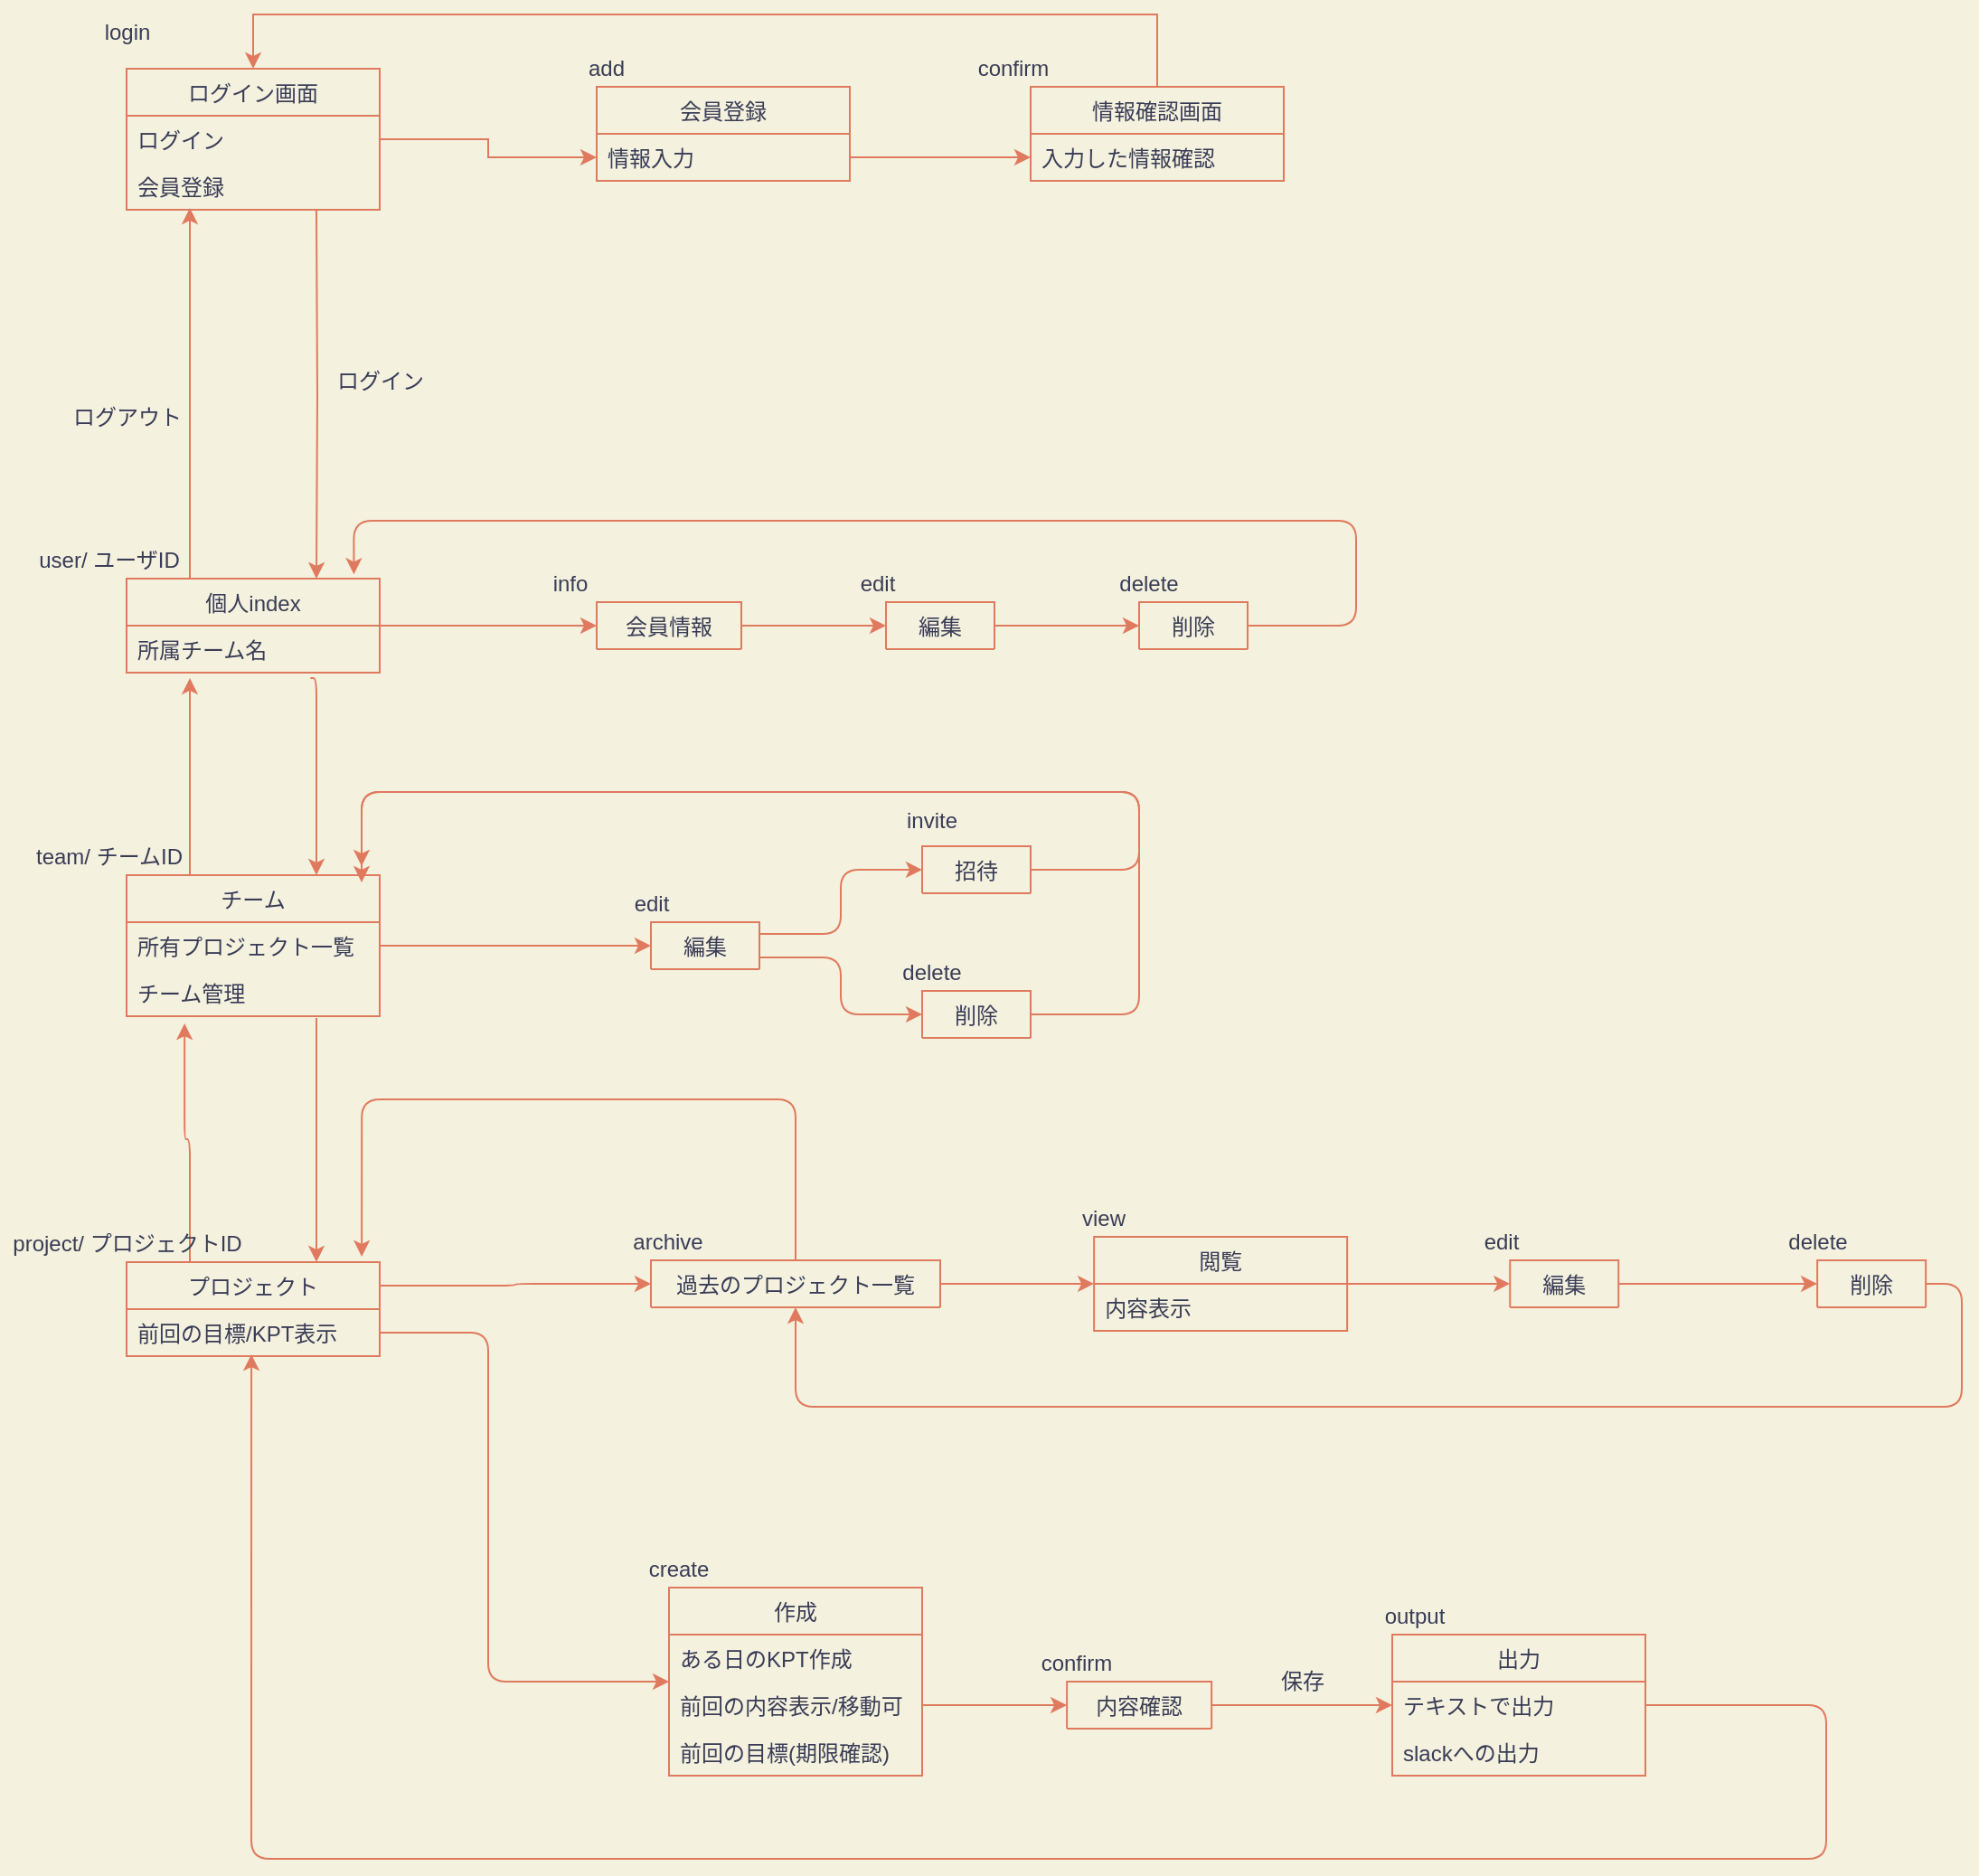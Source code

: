 <mxfile version="13.10.0" type="embed">
    <diagram id="NV9UUQbMWJkz0p1Xj6I1" name="Page-1">
        <mxGraphModel dx="827" dy="719" grid="1" gridSize="10" guides="1" tooltips="1" connect="1" arrows="1" fold="1" page="1" pageScale="1" pageWidth="827" pageHeight="1169" background="#F4F1DE" math="0" shadow="0">
            <root>
                <mxCell id="0"/>
                <mxCell id="1" parent="0"/>
                <mxCell id="21" style="edgeStyle=orthogonalEdgeStyle;rounded=0;orthogonalLoop=1;jettySize=auto;html=1;entryX=0.75;entryY=0;entryDx=0;entryDy=0;strokeColor=#E07A5F;fontColor=#393C56;labelBackgroundColor=#F4F1DE;" parent="1" target="6" edge="1">
                    <mxGeometry relative="1" as="geometry">
                        <mxPoint x="195" y="178" as="sourcePoint"/>
                        <Array as="points"/>
                    </mxGeometry>
                </mxCell>
                <mxCell id="2" value="ログイン画面" style="swimlane;fontStyle=0;childLayout=stackLayout;horizontal=1;startSize=26;fillColor=none;horizontalStack=0;resizeParent=1;resizeParentMax=0;resizeLast=0;collapsible=1;marginBottom=0;strokeColor=#E07A5F;fontColor=#393C56;" parent="1" vertex="1">
                    <mxGeometry x="90" y="100" width="140" height="78" as="geometry"/>
                </mxCell>
                <mxCell id="3" value="ログイン" style="text;strokeColor=none;fillColor=none;align=left;verticalAlign=top;spacingLeft=4;spacingRight=4;overflow=hidden;rotatable=0;points=[[0,0.5],[1,0.5]];portConstraint=eastwest;fontColor=#393C56;" parent="2" vertex="1">
                    <mxGeometry y="26" width="140" height="26" as="geometry"/>
                </mxCell>
                <mxCell id="4" value="会員登録" style="text;strokeColor=none;fillColor=none;align=left;verticalAlign=top;spacingLeft=4;spacingRight=4;overflow=hidden;rotatable=0;points=[[0,0.5],[1,0.5]];portConstraint=eastwest;fontColor=#393C56;" parent="2" vertex="1">
                    <mxGeometry y="52" width="140" height="26" as="geometry"/>
                </mxCell>
                <mxCell id="198" style="edgeStyle=orthogonalEdgeStyle;rounded=0;orthogonalLoop=1;jettySize=auto;html=1;exitX=0.25;exitY=0;exitDx=0;exitDy=0;entryX=0.25;entryY=0.962;entryDx=0;entryDy=0;entryPerimeter=0;strokeColor=#E07A5F;fontColor=#393C56;labelBackgroundColor=#F4F1DE;" parent="1" source="6" target="4" edge="1">
                    <mxGeometry relative="1" as="geometry"/>
                </mxCell>
                <mxCell id="337" style="edgeStyle=orthogonalEdgeStyle;curved=0;rounded=1;sketch=0;orthogonalLoop=1;jettySize=auto;html=1;exitX=1;exitY=0.5;exitDx=0;exitDy=0;strokeColor=#E07A5F;fillColor=#F2CC8F;fontColor=#393C56;labelBackgroundColor=#F4F1DE;" parent="1" source="6" target="275" edge="1">
                    <mxGeometry relative="1" as="geometry"/>
                </mxCell>
                <mxCell id="341" style="edgeStyle=orthogonalEdgeStyle;curved=0;rounded=1;sketch=0;orthogonalLoop=1;jettySize=auto;html=1;entryX=0.75;entryY=0;entryDx=0;entryDy=0;strokeColor=#E07A5F;fillColor=#F2CC8F;fontColor=#393C56;exitX=0.726;exitY=1.115;exitDx=0;exitDy=0;exitPerimeter=0;labelBackgroundColor=#F4F1DE;" parent="1" source="261" target="262" edge="1">
                    <mxGeometry relative="1" as="geometry">
                        <Array as="points">
                            <mxPoint x="195" y="437"/>
                        </Array>
                    </mxGeometry>
                </mxCell>
                <mxCell id="6" value="個人index" style="swimlane;fontStyle=0;childLayout=stackLayout;horizontal=1;startSize=26;fillColor=none;horizontalStack=0;resizeParent=1;resizeParentMax=0;resizeLast=0;collapsible=1;marginBottom=0;strokeColor=#E07A5F;fontColor=#393C56;" parent="1" vertex="1">
                    <mxGeometry x="90" y="382" width="140" height="52" as="geometry"/>
                </mxCell>
                <mxCell id="261" value="所属チーム名" style="text;strokeColor=none;fillColor=none;align=left;verticalAlign=top;spacingLeft=4;spacingRight=4;overflow=hidden;rotatable=0;points=[[0,0.5],[1,0.5]];portConstraint=eastwest;fontColor=#393C56;" parent="6" vertex="1">
                    <mxGeometry y="26" width="140" height="26" as="geometry"/>
                </mxCell>
                <mxCell id="10" value="会員登録" style="swimlane;fontStyle=0;childLayout=stackLayout;horizontal=1;startSize=26;fillColor=none;horizontalStack=0;resizeParent=1;resizeParentMax=0;resizeLast=0;collapsible=1;marginBottom=0;strokeColor=#E07A5F;fontColor=#393C56;" parent="1" vertex="1">
                    <mxGeometry x="350" y="110" width="140" height="52" as="geometry"/>
                </mxCell>
                <mxCell id="11" value="情報入力" style="text;strokeColor=none;fillColor=none;align=left;verticalAlign=top;spacingLeft=4;spacingRight=4;overflow=hidden;rotatable=0;points=[[0,0.5],[1,0.5]];portConstraint=eastwest;fontColor=#393C56;" parent="10" vertex="1">
                    <mxGeometry y="26" width="140" height="26" as="geometry"/>
                </mxCell>
                <mxCell id="20" style="edgeStyle=orthogonalEdgeStyle;rounded=0;orthogonalLoop=1;jettySize=auto;html=1;exitX=0.5;exitY=0;exitDx=0;exitDy=0;entryX=0.5;entryY=0;entryDx=0;entryDy=0;strokeColor=#E07A5F;fontColor=#393C56;labelBackgroundColor=#F4F1DE;" parent="1" source="14" target="2" edge="1">
                    <mxGeometry relative="1" as="geometry">
                        <Array as="points">
                            <mxPoint x="660" y="70"/>
                            <mxPoint x="160" y="70"/>
                        </Array>
                    </mxGeometry>
                </mxCell>
                <mxCell id="14" value="情報確認画面" style="swimlane;fontStyle=0;childLayout=stackLayout;horizontal=1;startSize=26;fillColor=none;horizontalStack=0;resizeParent=1;resizeParentMax=0;resizeLast=0;collapsible=1;marginBottom=0;strokeColor=#E07A5F;fontColor=#393C56;" parent="1" vertex="1">
                    <mxGeometry x="590" y="110" width="140" height="52" as="geometry"/>
                </mxCell>
                <mxCell id="15" value="入力した情報確認" style="text;strokeColor=none;fillColor=none;align=left;verticalAlign=top;spacingLeft=4;spacingRight=4;overflow=hidden;rotatable=0;points=[[0,0.5],[1,0.5]];portConstraint=eastwest;fontColor=#393C56;" parent="14" vertex="1">
                    <mxGeometry y="26" width="140" height="26" as="geometry"/>
                </mxCell>
                <mxCell id="18" style="edgeStyle=orthogonalEdgeStyle;rounded=0;orthogonalLoop=1;jettySize=auto;html=1;exitX=1;exitY=0.5;exitDx=0;exitDy=0;entryX=0;entryY=0.5;entryDx=0;entryDy=0;strokeColor=#E07A5F;fontColor=#393C56;labelBackgroundColor=#F4F1DE;" parent="1" source="3" target="11" edge="1">
                    <mxGeometry relative="1" as="geometry"/>
                </mxCell>
                <mxCell id="19" style="edgeStyle=orthogonalEdgeStyle;rounded=0;orthogonalLoop=1;jettySize=auto;html=1;exitX=1;exitY=0.5;exitDx=0;exitDy=0;entryX=0;entryY=0.5;entryDx=0;entryDy=0;strokeColor=#E07A5F;fontColor=#393C56;labelBackgroundColor=#F4F1DE;" parent="1" source="11" target="15" edge="1">
                    <mxGeometry relative="1" as="geometry"/>
                </mxCell>
                <mxCell id="348" style="edgeStyle=orthogonalEdgeStyle;curved=0;rounded=1;sketch=0;orthogonalLoop=1;jettySize=auto;html=1;exitX=1;exitY=0.25;exitDx=0;exitDy=0;entryX=0;entryY=0.5;entryDx=0;entryDy=0;strokeColor=#E07A5F;fillColor=#F2CC8F;fontColor=#393C56;labelBackgroundColor=#F4F1DE;" parent="1" source="22" target="237" edge="1">
                    <mxGeometry relative="1" as="geometry"/>
                </mxCell>
                <mxCell id="359" style="edgeStyle=orthogonalEdgeStyle;curved=0;rounded=1;sketch=0;orthogonalLoop=1;jettySize=auto;html=1;exitX=0.25;exitY=0;exitDx=0;exitDy=0;strokeColor=#E07A5F;fillColor=#F2CC8F;fontColor=#393C56;entryX=0.229;entryY=1.154;entryDx=0;entryDy=0;entryPerimeter=0;labelBackgroundColor=#F4F1DE;" parent="1" source="22" target="263" edge="1">
                    <mxGeometry relative="1" as="geometry">
                        <mxPoint x="120" y="640" as="targetPoint"/>
                        <Array as="points">
                            <mxPoint x="125" y="692"/>
                            <mxPoint x="122" y="692"/>
                        </Array>
                    </mxGeometry>
                </mxCell>
                <mxCell id="22" value="プロジェクト" style="swimlane;fontStyle=0;childLayout=stackLayout;horizontal=1;startSize=26;fillColor=none;horizontalStack=0;resizeParent=1;resizeParentMax=0;resizeLast=0;collapsible=1;marginBottom=0;strokeColor=#E07A5F;fontColor=#393C56;" parent="1" vertex="1">
                    <mxGeometry x="90" y="760" width="140" height="52" as="geometry"/>
                </mxCell>
                <mxCell id="25" value="前回の目標/KPT表示" style="text;strokeColor=none;fillColor=none;align=left;verticalAlign=top;spacingLeft=4;spacingRight=4;overflow=hidden;rotatable=0;points=[[0,0.5],[1,0.5]];portConstraint=eastwest;fontColor=#393C56;" parent="22" vertex="1">
                    <mxGeometry y="26" width="140" height="26" as="geometry"/>
                </mxCell>
                <mxCell id="161" value="ログイン" style="text;html=1;align=center;verticalAlign=middle;resizable=0;points=[];autosize=1;fontColor=#393C56;" parent="1" vertex="1">
                    <mxGeometry x="200" y="263" width="60" height="20" as="geometry"/>
                </mxCell>
                <mxCell id="357" style="edgeStyle=orthogonalEdgeStyle;curved=0;rounded=1;sketch=0;orthogonalLoop=1;jettySize=auto;html=1;entryX=0.493;entryY=0.962;entryDx=0;entryDy=0;entryPerimeter=0;strokeColor=#E07A5F;fillColor=#F2CC8F;fontColor=#393C56;labelBackgroundColor=#F4F1DE;" parent="1" source="166" target="25" edge="1">
                    <mxGeometry relative="1" as="geometry">
                        <Array as="points">
                            <mxPoint x="1030" y="1090"/>
                            <mxPoint x="159" y="1090"/>
                        </Array>
                    </mxGeometry>
                </mxCell>
                <mxCell id="166" value="出力" style="swimlane;fontStyle=0;childLayout=stackLayout;horizontal=1;startSize=26;fillColor=none;horizontalStack=0;resizeParent=1;resizeParentMax=0;resizeLast=0;collapsible=1;marginBottom=0;strokeColor=#E07A5F;fontColor=#393C56;" parent="1" vertex="1">
                    <mxGeometry x="790" y="966" width="140" height="78" as="geometry"/>
                </mxCell>
                <mxCell id="167" value="テキストで出力" style="text;strokeColor=none;fillColor=none;align=left;verticalAlign=top;spacingLeft=4;spacingRight=4;overflow=hidden;rotatable=0;points=[[0,0.5],[1,0.5]];portConstraint=eastwest;fontColor=#393C56;" parent="166" vertex="1">
                    <mxGeometry y="26" width="140" height="26" as="geometry"/>
                </mxCell>
                <mxCell id="260" value="slackへの出力" style="text;strokeColor=none;fillColor=none;align=left;verticalAlign=top;spacingLeft=4;spacingRight=4;overflow=hidden;rotatable=0;points=[[0,0.5],[1,0.5]];portConstraint=eastwest;fontColor=#393C56;" parent="166" vertex="1">
                    <mxGeometry y="52" width="140" height="26" as="geometry"/>
                </mxCell>
                <mxCell id="325" style="edgeStyle=orthogonalEdgeStyle;curved=0;rounded=1;sketch=0;orthogonalLoop=1;jettySize=auto;html=1;exitX=1;exitY=0.5;exitDx=0;exitDy=0;entryX=0;entryY=0.5;entryDx=0;entryDy=0;strokeColor=#E07A5F;fillColor=#F2CC8F;fontColor=#393C56;labelBackgroundColor=#F4F1DE;" parent="1" source="173" target="181" edge="1">
                    <mxGeometry relative="1" as="geometry"/>
                </mxCell>
                <mxCell id="173" value="編集" style="swimlane;fontStyle=0;childLayout=stackLayout;horizontal=1;startSize=26;fillColor=none;horizontalStack=0;resizeParent=1;resizeParentMax=0;resizeLast=0;collapsible=1;marginBottom=0;strokeColor=#E07A5F;fontColor=#393C56;" parent="1" vertex="1" collapsed="1">
                    <mxGeometry x="855.14" y="758.97" width="60" height="26" as="geometry">
                        <mxRectangle x="950" y="320" width="140" height="52" as="alternateBounds"/>
                    </mxGeometry>
                </mxCell>
                <mxCell id="324" style="edgeStyle=orthogonalEdgeStyle;curved=0;rounded=1;sketch=0;orthogonalLoop=1;jettySize=auto;html=1;exitX=1;exitY=0.5;exitDx=0;exitDy=0;entryX=0;entryY=0.5;entryDx=0;entryDy=0;strokeColor=#E07A5F;fillColor=#F2CC8F;fontColor=#393C56;labelBackgroundColor=#F4F1DE;" parent="1" source="177" target="173" edge="1">
                    <mxGeometry relative="1" as="geometry"/>
                </mxCell>
                <mxCell id="177" value="閲覧" style="swimlane;fontStyle=0;childLayout=stackLayout;horizontal=1;startSize=26;fillColor=none;horizontalStack=0;resizeParent=1;resizeParentMax=0;resizeLast=0;collapsible=1;marginBottom=0;strokeColor=#E07A5F;fontColor=#393C56;" parent="1" vertex="1">
                    <mxGeometry x="625.07" y="745.97" width="140" height="52" as="geometry"/>
                </mxCell>
                <mxCell id="218" value="内容表示" style="text;strokeColor=none;fillColor=none;align=left;verticalAlign=top;spacingLeft=4;spacingRight=4;overflow=hidden;rotatable=0;points=[[0,0.5],[1,0.5]];portConstraint=eastwest;fontColor=#393C56;" parent="177" vertex="1">
                    <mxGeometry y="26" width="140" height="26" as="geometry"/>
                </mxCell>
                <mxCell id="383" style="edgeStyle=orthogonalEdgeStyle;curved=0;rounded=1;sketch=0;orthogonalLoop=1;jettySize=auto;html=1;exitX=1;exitY=0.5;exitDx=0;exitDy=0;entryX=0.5;entryY=1;entryDx=0;entryDy=0;strokeColor=#E07A5F;fillColor=#F2CC8F;fontColor=#393C56;" edge="1" parent="1" source="181" target="237">
                    <mxGeometry relative="1" as="geometry">
                        <Array as="points">
                            <mxPoint x="1105" y="772"/>
                            <mxPoint x="1105" y="840"/>
                            <mxPoint x="460" y="840"/>
                        </Array>
                    </mxGeometry>
                </mxCell>
                <mxCell id="181" value="削除" style="swimlane;fontStyle=0;childLayout=stackLayout;horizontal=1;startSize=26;fillColor=none;horizontalStack=0;resizeParent=1;resizeParentMax=0;resizeLast=0;collapsible=1;marginBottom=0;strokeColor=#E07A5F;fontColor=#393C56;" parent="1" vertex="1" collapsed="1">
                    <mxGeometry x="1025.07" y="758.97" width="60" height="26" as="geometry">
                        <mxRectangle x="950" y="430" width="140" height="52" as="alternateBounds"/>
                    </mxGeometry>
                </mxCell>
                <mxCell id="199" value="ログアウト" style="text;html=1;align=center;verticalAlign=middle;resizable=0;points=[];autosize=1;fontColor=#393C56;" parent="1" vertex="1">
                    <mxGeometry x="50" y="283" width="80" height="20" as="geometry"/>
                </mxCell>
                <mxCell id="221" value="作成" style="swimlane;fontStyle=0;childLayout=stackLayout;horizontal=1;startSize=26;fillColor=none;horizontalStack=0;resizeParent=1;resizeParentMax=0;resizeLast=0;collapsible=1;marginBottom=0;rounded=0;sketch=0;strokeColor=#E07A5F;fontColor=#393C56;" parent="1" vertex="1">
                    <mxGeometry x="390" y="940" width="140" height="104" as="geometry"/>
                </mxCell>
                <mxCell id="222" value="ある日のKPT作成" style="text;strokeColor=none;fillColor=none;align=left;verticalAlign=top;spacingLeft=4;spacingRight=4;overflow=hidden;rotatable=0;points=[[0,0.5],[1,0.5]];portConstraint=eastwest;fontColor=#393C56;" parent="221" vertex="1">
                    <mxGeometry y="26" width="140" height="26" as="geometry"/>
                </mxCell>
                <mxCell id="228" value="前回の内容表示/移動可" style="text;strokeColor=none;fillColor=none;align=left;verticalAlign=top;spacingLeft=4;spacingRight=4;overflow=hidden;rotatable=0;points=[[0,0.5],[1,0.5]];portConstraint=eastwest;fontColor=#393C56;" parent="221" vertex="1">
                    <mxGeometry y="52" width="140" height="26" as="geometry"/>
                </mxCell>
                <mxCell id="229" value="前回の目標(期限確認)" style="text;strokeColor=none;fillColor=none;align=left;verticalAlign=top;spacingLeft=4;spacingRight=4;overflow=hidden;rotatable=0;points=[[0,0.5],[1,0.5]];portConstraint=eastwest;fontColor=#393C56;" parent="221" vertex="1">
                    <mxGeometry y="78" width="140" height="26" as="geometry"/>
                </mxCell>
                <mxCell id="380" style="edgeStyle=orthogonalEdgeStyle;curved=0;rounded=1;sketch=0;orthogonalLoop=1;jettySize=auto;html=1;exitX=1;exitY=0.5;exitDx=0;exitDy=0;entryX=0;entryY=0.5;entryDx=0;entryDy=0;strokeColor=#E07A5F;fillColor=#F2CC8F;fontColor=#393C56;" edge="1" parent="1" source="231" target="167">
                    <mxGeometry relative="1" as="geometry"/>
                </mxCell>
                <mxCell id="231" value="内容確認" style="swimlane;fontStyle=0;childLayout=stackLayout;horizontal=1;startSize=26;fillColor=none;horizontalStack=0;resizeParent=1;resizeParentMax=0;resizeLast=0;collapsible=1;marginBottom=0;rounded=0;sketch=0;strokeColor=#E07A5F;fontColor=#393C56;" parent="1" vertex="1" collapsed="1">
                    <mxGeometry x="610.07" y="992" width="80" height="26" as="geometry">
                        <mxRectangle x="940" y="609" width="140" height="52" as="alternateBounds"/>
                    </mxGeometry>
                </mxCell>
                <mxCell id="355" style="edgeStyle=orthogonalEdgeStyle;curved=0;rounded=1;sketch=0;orthogonalLoop=1;jettySize=auto;html=1;exitX=0.5;exitY=0;exitDx=0;exitDy=0;entryX=0.929;entryY=-0.058;entryDx=0;entryDy=0;entryPerimeter=0;strokeColor=#E07A5F;fillColor=#F2CC8F;fontColor=#393C56;labelBackgroundColor=#F4F1DE;" parent="1" source="237" target="22" edge="1">
                    <mxGeometry relative="1" as="geometry">
                        <Array as="points">
                            <mxPoint x="460" y="670"/>
                            <mxPoint x="220" y="670"/>
                        </Array>
                    </mxGeometry>
                </mxCell>
                <mxCell id="382" style="edgeStyle=orthogonalEdgeStyle;curved=0;rounded=1;sketch=0;orthogonalLoop=1;jettySize=auto;html=1;exitX=1;exitY=0.5;exitDx=0;exitDy=0;entryX=0;entryY=0.5;entryDx=0;entryDy=0;strokeColor=#E07A5F;fillColor=#F2CC8F;fontColor=#393C56;" edge="1" parent="1" source="237" target="177">
                    <mxGeometry relative="1" as="geometry"/>
                </mxCell>
                <mxCell id="237" value="過去のプロジェクト一覧" style="swimlane;fontStyle=0;childLayout=stackLayout;horizontal=1;startSize=26;fillColor=none;horizontalStack=0;resizeParent=1;resizeParentMax=0;resizeLast=0;collapsible=1;marginBottom=0;rounded=0;sketch=0;strokeColor=#E07A5F;fontColor=#393C56;" parent="1" vertex="1" collapsed="1">
                    <mxGeometry x="380.0" y="759" width="160" height="26" as="geometry">
                        <mxRectangle x="380" y="250" width="140" height="52" as="alternateBounds"/>
                    </mxGeometry>
                </mxCell>
                <mxCell id="342" style="edgeStyle=orthogonalEdgeStyle;curved=0;rounded=1;sketch=0;orthogonalLoop=1;jettySize=auto;html=1;exitX=0.25;exitY=0;exitDx=0;exitDy=0;entryX=0.25;entryY=1.115;entryDx=0;entryDy=0;entryPerimeter=0;strokeColor=#E07A5F;fillColor=#F2CC8F;fontColor=#393C56;labelBackgroundColor=#F4F1DE;" parent="1" source="262" target="261" edge="1">
                    <mxGeometry relative="1" as="geometry">
                        <Array as="points">
                            <mxPoint x="125" y="460"/>
                            <mxPoint x="125" y="460"/>
                        </Array>
                    </mxGeometry>
                </mxCell>
                <mxCell id="358" style="edgeStyle=orthogonalEdgeStyle;curved=0;rounded=1;sketch=0;orthogonalLoop=1;jettySize=auto;html=1;entryX=0.75;entryY=0;entryDx=0;entryDy=0;strokeColor=#E07A5F;fillColor=#F2CC8F;fontColor=#393C56;exitX=0.75;exitY=1.038;exitDx=0;exitDy=0;exitPerimeter=0;labelBackgroundColor=#F4F1DE;" parent="1" source="263" target="22" edge="1">
                    <mxGeometry relative="1" as="geometry"/>
                </mxCell>
                <mxCell id="262" value="チーム" style="swimlane;fontStyle=0;childLayout=stackLayout;horizontal=1;startSize=26;fillColor=none;horizontalStack=0;resizeParent=1;resizeParentMax=0;resizeLast=0;collapsible=1;marginBottom=0;rounded=0;sketch=0;strokeColor=#E07A5F;fontColor=#393C56;" parent="1" vertex="1">
                    <mxGeometry x="90" y="546" width="140" height="78" as="geometry"/>
                </mxCell>
                <mxCell id="267" value="所有プロジェクト一覧" style="text;strokeColor=none;fillColor=none;align=left;verticalAlign=top;spacingLeft=4;spacingRight=4;overflow=hidden;rotatable=0;points=[[0,0.5],[1,0.5]];portConstraint=eastwest;fontColor=#393C56;" parent="262" vertex="1">
                    <mxGeometry y="26" width="140" height="26" as="geometry"/>
                </mxCell>
                <mxCell id="263" value="チーム管理" style="text;strokeColor=none;fillColor=none;align=left;verticalAlign=top;spacingLeft=4;spacingRight=4;overflow=hidden;rotatable=0;points=[[0,0.5],[1,0.5]];portConstraint=eastwest;fontColor=#393C56;" parent="262" vertex="1">
                    <mxGeometry y="52" width="140" height="26" as="geometry"/>
                </mxCell>
                <mxCell id="338" style="edgeStyle=orthogonalEdgeStyle;curved=0;rounded=1;sketch=0;orthogonalLoop=1;jettySize=auto;html=1;exitX=1;exitY=0.5;exitDx=0;exitDy=0;entryX=0;entryY=0.5;entryDx=0;entryDy=0;strokeColor=#E07A5F;fillColor=#F2CC8F;fontColor=#393C56;labelBackgroundColor=#F4F1DE;" parent="1" source="275" target="301" edge="1">
                    <mxGeometry relative="1" as="geometry"/>
                </mxCell>
                <mxCell id="275" value="会員情報" style="swimlane;fontStyle=0;childLayout=stackLayout;horizontal=1;startSize=26;fillColor=none;horizontalStack=0;resizeParent=1;resizeParentMax=0;resizeLast=0;collapsible=1;marginBottom=0;rounded=0;sketch=0;strokeColor=#E07A5F;fontColor=#393C56;" parent="1" vertex="1" collapsed="1">
                    <mxGeometry x="350" y="395" width="80" height="26" as="geometry">
                        <mxRectangle x="90" y="570" width="140" height="52" as="alternateBounds"/>
                    </mxGeometry>
                </mxCell>
                <mxCell id="346" style="edgeStyle=orthogonalEdgeStyle;curved=0;rounded=1;sketch=0;orthogonalLoop=1;jettySize=auto;html=1;exitX=1;exitY=0.5;exitDx=0;exitDy=0;strokeColor=#E07A5F;fillColor=#F2CC8F;fontColor=#393C56;labelBackgroundColor=#F4F1DE;" parent="1" source="286" edge="1">
                    <mxGeometry relative="1" as="geometry">
                        <mxPoint x="220" y="541" as="targetPoint"/>
                        <Array as="points">
                            <mxPoint x="650" y="543"/>
                            <mxPoint x="650" y="500"/>
                            <mxPoint x="220" y="500"/>
                        </Array>
                    </mxGeometry>
                </mxCell>
                <mxCell id="286" value="招待" style="swimlane;fontStyle=0;childLayout=stackLayout;horizontal=1;startSize=26;fillColor=none;horizontalStack=0;resizeParent=1;resizeParentMax=0;resizeLast=0;collapsible=1;marginBottom=0;rounded=0;sketch=0;strokeColor=#E07A5F;fontColor=#393C56;" parent="1" vertex="1" collapsed="1">
                    <mxGeometry x="530" y="530" width="60" height="26" as="geometry">
                        <mxRectangle x="413.5" y="520" width="140" height="104" as="alternateBounds"/>
                    </mxGeometry>
                </mxCell>
                <mxCell id="287" value="+ field: type" style="text;strokeColor=none;fillColor=none;align=left;verticalAlign=top;spacingLeft=4;spacingRight=4;overflow=hidden;rotatable=0;points=[[0,0.5],[1,0.5]];portConstraint=eastwest;fontColor=#393C56;" parent="286" vertex="1">
                    <mxGeometry y="26" width="60" height="26" as="geometry"/>
                </mxCell>
                <mxCell id="288" value="+ field: type" style="text;strokeColor=none;fillColor=none;align=left;verticalAlign=top;spacingLeft=4;spacingRight=4;overflow=hidden;rotatable=0;points=[[0,0.5],[1,0.5]];portConstraint=eastwest;fontColor=#393C56;" parent="286" vertex="1">
                    <mxGeometry y="52" width="60" height="26" as="geometry"/>
                </mxCell>
                <mxCell id="289" value="+ field: type" style="text;strokeColor=none;fillColor=none;align=left;verticalAlign=top;spacingLeft=4;spacingRight=4;overflow=hidden;rotatable=0;points=[[0,0.5],[1,0.5]];portConstraint=eastwest;fontColor=#393C56;" parent="286" vertex="1">
                    <mxGeometry y="78" width="60" height="26" as="geometry"/>
                </mxCell>
                <mxCell id="339" style="edgeStyle=orthogonalEdgeStyle;curved=0;rounded=1;sketch=0;orthogonalLoop=1;jettySize=auto;html=1;exitX=1;exitY=0.5;exitDx=0;exitDy=0;entryX=0;entryY=0.5;entryDx=0;entryDy=0;strokeColor=#E07A5F;fillColor=#F2CC8F;fontColor=#393C56;labelBackgroundColor=#F4F1DE;" parent="1" source="301" target="305" edge="1">
                    <mxGeometry relative="1" as="geometry"/>
                </mxCell>
                <mxCell id="301" value="編集" style="swimlane;fontStyle=0;childLayout=stackLayout;horizontal=1;startSize=26;fillColor=none;horizontalStack=0;resizeParent=1;resizeParentMax=0;resizeLast=0;collapsible=1;marginBottom=0;rounded=0;sketch=0;strokeColor=#E07A5F;fontColor=#393C56;" parent="1" vertex="1" collapsed="1">
                    <mxGeometry x="510" y="395" width="60" height="26" as="geometry">
                        <mxRectangle x="200" y="674" width="140" height="104" as="alternateBounds"/>
                    </mxGeometry>
                </mxCell>
                <mxCell id="302" value="+ field: type" style="text;strokeColor=none;fillColor=none;align=left;verticalAlign=top;spacingLeft=4;spacingRight=4;overflow=hidden;rotatable=0;points=[[0,0.5],[1,0.5]];portConstraint=eastwest;fontColor=#393C56;" parent="301" vertex="1">
                    <mxGeometry y="26" width="60" height="26" as="geometry"/>
                </mxCell>
                <mxCell id="303" value="+ field: type" style="text;strokeColor=none;fillColor=none;align=left;verticalAlign=top;spacingLeft=4;spacingRight=4;overflow=hidden;rotatable=0;points=[[0,0.5],[1,0.5]];portConstraint=eastwest;fontColor=#393C56;" parent="301" vertex="1">
                    <mxGeometry y="52" width="60" height="26" as="geometry"/>
                </mxCell>
                <mxCell id="304" value="+ field: type" style="text;strokeColor=none;fillColor=none;align=left;verticalAlign=top;spacingLeft=4;spacingRight=4;overflow=hidden;rotatable=0;points=[[0,0.5],[1,0.5]];portConstraint=eastwest;fontColor=#393C56;" parent="301" vertex="1">
                    <mxGeometry y="78" width="60" height="26" as="geometry"/>
                </mxCell>
                <mxCell id="340" style="edgeStyle=orthogonalEdgeStyle;curved=0;rounded=1;sketch=0;orthogonalLoop=1;jettySize=auto;html=1;exitX=1;exitY=0.5;exitDx=0;exitDy=0;entryX=0.898;entryY=-0.045;entryDx=0;entryDy=0;entryPerimeter=0;strokeColor=#E07A5F;fillColor=#F2CC8F;fontColor=#393C56;labelBackgroundColor=#F4F1DE;" parent="1" source="305" target="6" edge="1">
                    <mxGeometry relative="1" as="geometry">
                        <Array as="points">
                            <mxPoint x="770" y="408"/>
                            <mxPoint x="770" y="350"/>
                            <mxPoint x="216" y="350"/>
                        </Array>
                    </mxGeometry>
                </mxCell>
                <mxCell id="305" value="削除" style="swimlane;fontStyle=0;childLayout=stackLayout;horizontal=1;startSize=26;fillColor=none;horizontalStack=0;resizeParent=1;resizeParentMax=0;resizeLast=0;collapsible=1;marginBottom=0;rounded=0;sketch=0;strokeColor=#E07A5F;fontColor=#393C56;" parent="1" vertex="1" collapsed="1">
                    <mxGeometry x="650.0" y="395" width="60" height="26" as="geometry">
                        <mxRectangle x="200" y="674" width="140" height="104" as="alternateBounds"/>
                    </mxGeometry>
                </mxCell>
                <mxCell id="306" value="+ field: type" style="text;strokeColor=none;fillColor=none;align=left;verticalAlign=top;spacingLeft=4;spacingRight=4;overflow=hidden;rotatable=0;points=[[0,0.5],[1,0.5]];portConstraint=eastwest;fontColor=#393C56;" parent="305" vertex="1">
                    <mxGeometry y="26" width="60" height="26" as="geometry"/>
                </mxCell>
                <mxCell id="307" value="+ field: type" style="text;strokeColor=none;fillColor=none;align=left;verticalAlign=top;spacingLeft=4;spacingRight=4;overflow=hidden;rotatable=0;points=[[0,0.5],[1,0.5]];portConstraint=eastwest;fontColor=#393C56;" parent="305" vertex="1">
                    <mxGeometry y="52" width="60" height="26" as="geometry"/>
                </mxCell>
                <mxCell id="308" value="+ field: type" style="text;strokeColor=none;fillColor=none;align=left;verticalAlign=top;spacingLeft=4;spacingRight=4;overflow=hidden;rotatable=0;points=[[0,0.5],[1,0.5]];portConstraint=eastwest;fontColor=#393C56;" parent="305" vertex="1">
                    <mxGeometry y="78" width="60" height="26" as="geometry"/>
                </mxCell>
                <mxCell id="344" style="edgeStyle=orthogonalEdgeStyle;curved=0;rounded=1;sketch=0;orthogonalLoop=1;jettySize=auto;html=1;exitX=1;exitY=0.25;exitDx=0;exitDy=0;entryX=0;entryY=0.5;entryDx=0;entryDy=0;strokeColor=#E07A5F;fillColor=#F2CC8F;fontColor=#393C56;labelBackgroundColor=#F4F1DE;" parent="1" source="311" target="286" edge="1">
                    <mxGeometry relative="1" as="geometry"/>
                </mxCell>
                <mxCell id="345" style="edgeStyle=orthogonalEdgeStyle;curved=0;rounded=1;sketch=0;orthogonalLoop=1;jettySize=auto;html=1;exitX=1;exitY=0.75;exitDx=0;exitDy=0;entryX=0;entryY=0.5;entryDx=0;entryDy=0;strokeColor=#E07A5F;fillColor=#F2CC8F;fontColor=#393C56;labelBackgroundColor=#F4F1DE;" parent="1" source="311" target="315" edge="1">
                    <mxGeometry relative="1" as="geometry"/>
                </mxCell>
                <mxCell id="311" value="編集" style="swimlane;fontStyle=0;childLayout=stackLayout;horizontal=1;startSize=26;fillColor=none;horizontalStack=0;resizeParent=1;resizeParentMax=0;resizeLast=0;collapsible=1;marginBottom=0;rounded=0;sketch=0;strokeColor=#E07A5F;fontColor=#393C56;" parent="1" vertex="1" collapsed="1">
                    <mxGeometry x="380" y="572" width="60" height="26" as="geometry">
                        <mxRectangle x="413.5" y="520" width="140" height="104" as="alternateBounds"/>
                    </mxGeometry>
                </mxCell>
                <mxCell id="312" value="+ field: type" style="text;strokeColor=none;fillColor=none;align=left;verticalAlign=top;spacingLeft=4;spacingRight=4;overflow=hidden;rotatable=0;points=[[0,0.5],[1,0.5]];portConstraint=eastwest;fontColor=#393C56;" parent="311" vertex="1">
                    <mxGeometry y="26" width="60" height="26" as="geometry"/>
                </mxCell>
                <mxCell id="313" value="+ field: type" style="text;strokeColor=none;fillColor=none;align=left;verticalAlign=top;spacingLeft=4;spacingRight=4;overflow=hidden;rotatable=0;points=[[0,0.5],[1,0.5]];portConstraint=eastwest;fontColor=#393C56;" parent="311" vertex="1">
                    <mxGeometry y="52" width="60" height="26" as="geometry"/>
                </mxCell>
                <mxCell id="314" value="+ field: type" style="text;strokeColor=none;fillColor=none;align=left;verticalAlign=top;spacingLeft=4;spacingRight=4;overflow=hidden;rotatable=0;points=[[0,0.5],[1,0.5]];portConstraint=eastwest;fontColor=#393C56;" parent="311" vertex="1">
                    <mxGeometry y="78" width="60" height="26" as="geometry"/>
                </mxCell>
                <mxCell id="347" style="edgeStyle=orthogonalEdgeStyle;curved=0;rounded=1;sketch=0;orthogonalLoop=1;jettySize=auto;html=1;exitX=1;exitY=0.5;exitDx=0;exitDy=0;strokeColor=#E07A5F;fillColor=#F2CC8F;fontColor=#393C56;labelBackgroundColor=#F4F1DE;" parent="1" source="315" edge="1">
                    <mxGeometry relative="1" as="geometry">
                        <mxPoint x="220" y="550" as="targetPoint"/>
                        <Array as="points">
                            <mxPoint x="650" y="623"/>
                            <mxPoint x="650" y="500"/>
                            <mxPoint x="220" y="500"/>
                        </Array>
                    </mxGeometry>
                </mxCell>
                <mxCell id="315" value="削除" style="swimlane;fontStyle=0;childLayout=stackLayout;horizontal=1;startSize=26;fillColor=none;horizontalStack=0;resizeParent=1;resizeParentMax=0;resizeLast=0;collapsible=1;marginBottom=0;rounded=0;sketch=0;strokeColor=#E07A5F;fontColor=#393C56;" parent="1" vertex="1" collapsed="1">
                    <mxGeometry x="530" y="610" width="60" height="26" as="geometry">
                        <mxRectangle x="413.5" y="520" width="140" height="104" as="alternateBounds"/>
                    </mxGeometry>
                </mxCell>
                <mxCell id="316" value="+ field: type" style="text;strokeColor=none;fillColor=none;align=left;verticalAlign=top;spacingLeft=4;spacingRight=4;overflow=hidden;rotatable=0;points=[[0,0.5],[1,0.5]];portConstraint=eastwest;fontColor=#393C56;" parent="315" vertex="1">
                    <mxGeometry y="26" width="60" height="26" as="geometry"/>
                </mxCell>
                <mxCell id="317" value="+ field: type" style="text;strokeColor=none;fillColor=none;align=left;verticalAlign=top;spacingLeft=4;spacingRight=4;overflow=hidden;rotatable=0;points=[[0,0.5],[1,0.5]];portConstraint=eastwest;fontColor=#393C56;" parent="315" vertex="1">
                    <mxGeometry y="52" width="60" height="26" as="geometry"/>
                </mxCell>
                <mxCell id="318" value="+ field: type" style="text;strokeColor=none;fillColor=none;align=left;verticalAlign=top;spacingLeft=4;spacingRight=4;overflow=hidden;rotatable=0;points=[[0,0.5],[1,0.5]];portConstraint=eastwest;fontColor=#393C56;" parent="315" vertex="1">
                    <mxGeometry y="78" width="60" height="26" as="geometry"/>
                </mxCell>
                <mxCell id="343" style="edgeStyle=orthogonalEdgeStyle;curved=0;rounded=1;sketch=0;orthogonalLoop=1;jettySize=auto;html=1;exitX=1;exitY=0.5;exitDx=0;exitDy=0;entryX=0;entryY=0.5;entryDx=0;entryDy=0;strokeColor=#E07A5F;fillColor=#F2CC8F;fontColor=#393C56;labelBackgroundColor=#F4F1DE;" parent="1" source="267" target="311" edge="1">
                    <mxGeometry relative="1" as="geometry"/>
                </mxCell>
                <mxCell id="351" style="edgeStyle=orthogonalEdgeStyle;curved=0;rounded=1;sketch=0;orthogonalLoop=1;jettySize=auto;html=1;exitX=1;exitY=0.5;exitDx=0;exitDy=0;entryX=0;entryY=0.5;entryDx=0;entryDy=0;strokeColor=#E07A5F;fillColor=#F2CC8F;fontColor=#393C56;labelBackgroundColor=#F4F1DE;" parent="1" source="25" target="221" edge="1">
                    <mxGeometry relative="1" as="geometry">
                        <Array as="points">
                            <mxPoint x="290" y="799"/>
                            <mxPoint x="290" y="992"/>
                        </Array>
                    </mxGeometry>
                </mxCell>
                <mxCell id="352" style="edgeStyle=orthogonalEdgeStyle;curved=0;rounded=1;sketch=0;orthogonalLoop=1;jettySize=auto;html=1;exitX=1;exitY=0.5;exitDx=0;exitDy=0;entryX=0;entryY=0.5;entryDx=0;entryDy=0;strokeColor=#E07A5F;fillColor=#F2CC8F;fontColor=#393C56;labelBackgroundColor=#F4F1DE;" parent="1" source="228" target="231" edge="1">
                    <mxGeometry relative="1" as="geometry"/>
                </mxCell>
                <mxCell id="360" value="add" style="text;html=1;align=center;verticalAlign=middle;resizable=0;points=[];autosize=1;fontColor=#393C56;" vertex="1" parent="1">
                    <mxGeometry x="335" y="90" width="40" height="20" as="geometry"/>
                </mxCell>
                <mxCell id="361" value="login" style="text;html=1;align=center;verticalAlign=middle;resizable=0;points=[];autosize=1;fontColor=#393C56;" vertex="1" parent="1">
                    <mxGeometry x="70" y="70" width="40" height="20" as="geometry"/>
                </mxCell>
                <mxCell id="362" value="confirm" style="text;html=1;align=center;verticalAlign=middle;resizable=0;points=[];autosize=1;fontColor=#393C56;" vertex="1" parent="1">
                    <mxGeometry x="555.07" y="90" width="50" height="20" as="geometry"/>
                </mxCell>
                <mxCell id="363" value="user/ ユーザID" style="text;html=1;align=center;verticalAlign=middle;resizable=0;points=[];autosize=1;fontColor=#393C56;" vertex="1" parent="1">
                    <mxGeometry x="35" y="362" width="90" height="20" as="geometry"/>
                </mxCell>
                <mxCell id="364" value="info" style="text;html=1;align=center;verticalAlign=middle;resizable=0;points=[];autosize=1;fontColor=#393C56;" vertex="1" parent="1">
                    <mxGeometry x="320" y="375" width="30" height="20" as="geometry"/>
                </mxCell>
                <mxCell id="365" value="edit" style="text;html=1;align=center;verticalAlign=middle;resizable=0;points=[];autosize=1;fontColor=#393C56;" vertex="1" parent="1">
                    <mxGeometry x="490" y="375" width="30" height="20" as="geometry"/>
                </mxCell>
                <mxCell id="366" value="team/ チームID" style="text;html=1;align=center;verticalAlign=middle;resizable=0;points=[];autosize=1;fontColor=#393C56;" vertex="1" parent="1">
                    <mxGeometry x="30" y="526" width="100" height="20" as="geometry"/>
                </mxCell>
                <mxCell id="367" value="project/ プロジェクトID" style="text;html=1;align=center;verticalAlign=middle;resizable=0;points=[];autosize=1;fontColor=#393C56;" vertex="1" parent="1">
                    <mxGeometry x="20" y="740" width="140" height="20" as="geometry"/>
                </mxCell>
                <mxCell id="368" value="archive" style="text;html=1;align=center;verticalAlign=middle;resizable=0;points=[];autosize=1;fontColor=#393C56;" vertex="1" parent="1">
                    <mxGeometry x="364" y="739" width="50" height="20" as="geometry"/>
                </mxCell>
                <mxCell id="369" value="delete" style="text;html=1;align=center;verticalAlign=middle;resizable=0;points=[];autosize=1;fontColor=#393C56;" vertex="1" parent="1">
                    <mxGeometry x="630.07" y="375" width="50" height="20" as="geometry"/>
                </mxCell>
                <mxCell id="370" value="edit" style="text;html=1;align=center;verticalAlign=middle;resizable=0;points=[];autosize=1;fontColor=#393C56;" vertex="1" parent="1">
                    <mxGeometry x="365" y="552" width="30" height="20" as="geometry"/>
                </mxCell>
                <mxCell id="371" value="delete" style="text;html=1;align=center;verticalAlign=middle;resizable=0;points=[];autosize=1;fontColor=#393C56;" vertex="1" parent="1">
                    <mxGeometry x="510" y="590" width="50" height="20" as="geometry"/>
                </mxCell>
                <mxCell id="372" value="invite" style="text;html=1;align=center;verticalAlign=middle;resizable=0;points=[];autosize=1;fontColor=#393C56;" vertex="1" parent="1">
                    <mxGeometry x="515" y="506" width="40" height="20" as="geometry"/>
                </mxCell>
                <mxCell id="373" value="view" style="text;html=1;align=center;verticalAlign=middle;resizable=0;points=[];autosize=1;fontColor=#393C56;" vertex="1" parent="1">
                    <mxGeometry x="610.07" y="725.97" width="40" height="20" as="geometry"/>
                </mxCell>
                <mxCell id="374" value="edit" style="text;html=1;align=center;verticalAlign=middle;resizable=0;points=[];autosize=1;fontColor=#393C56;" vertex="1" parent="1">
                    <mxGeometry x="835.14" y="738.97" width="30" height="20" as="geometry"/>
                </mxCell>
                <mxCell id="375" value="delete" style="text;html=1;align=center;verticalAlign=middle;resizable=0;points=[];autosize=1;fontColor=#393C56;" vertex="1" parent="1">
                    <mxGeometry x="1000.07" y="738.97" width="50" height="20" as="geometry"/>
                </mxCell>
                <mxCell id="376" value="create" style="text;html=1;align=center;verticalAlign=middle;resizable=0;points=[];autosize=1;fontColor=#393C56;" vertex="1" parent="1">
                    <mxGeometry x="370" y="920" width="50" height="20" as="geometry"/>
                </mxCell>
                <mxCell id="377" value="confirm" style="text;html=1;align=center;verticalAlign=middle;resizable=0;points=[];autosize=1;fontColor=#393C56;" vertex="1" parent="1">
                    <mxGeometry x="590.07" y="972" width="50" height="20" as="geometry"/>
                </mxCell>
                <mxCell id="379" value="output" style="text;html=1;align=center;verticalAlign=middle;resizable=0;points=[];autosize=1;fontColor=#393C56;" vertex="1" parent="1">
                    <mxGeometry x="777" y="946" width="50" height="20" as="geometry"/>
                </mxCell>
                <mxCell id="381" value="保存" style="text;html=1;align=center;verticalAlign=middle;resizable=0;points=[];autosize=1;fontColor=#393C56;" vertex="1" parent="1">
                    <mxGeometry x="720" y="982" width="40" height="20" as="geometry"/>
                </mxCell>
            </root>
        </mxGraphModel>
    </diagram>
</mxfile>